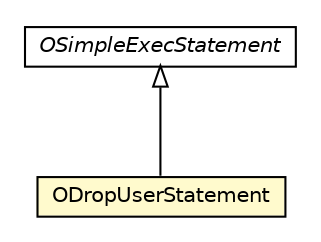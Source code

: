 #!/usr/local/bin/dot
#
# Class diagram 
# Generated by UMLGraph version R5_6-24-gf6e263 (http://www.umlgraph.org/)
#

digraph G {
	edge [fontname="Helvetica",fontsize=10,labelfontname="Helvetica",labelfontsize=10];
	node [fontname="Helvetica",fontsize=10,shape=plaintext];
	nodesep=0.25;
	ranksep=0.5;
	// com.orientechnologies.orient.core.sql.parser.ODropUserStatement
	c2991070 [label=<<table title="com.orientechnologies.orient.core.sql.parser.ODropUserStatement" border="0" cellborder="1" cellspacing="0" cellpadding="2" port="p" bgcolor="lemonChiffon" href="./ODropUserStatement.html">
		<tr><td><table border="0" cellspacing="0" cellpadding="1">
<tr><td align="center" balign="center"> ODropUserStatement </td></tr>
		</table></td></tr>
		</table>>, URL="./ODropUserStatement.html", fontname="Helvetica", fontcolor="black", fontsize=10.0];
	// com.orientechnologies.orient.core.sql.parser.OSimpleExecStatement
	c2991113 [label=<<table title="com.orientechnologies.orient.core.sql.parser.OSimpleExecStatement" border="0" cellborder="1" cellspacing="0" cellpadding="2" port="p" href="./OSimpleExecStatement.html">
		<tr><td><table border="0" cellspacing="0" cellpadding="1">
<tr><td align="center" balign="center"><font face="Helvetica-Oblique"> OSimpleExecStatement </font></td></tr>
		</table></td></tr>
		</table>>, URL="./OSimpleExecStatement.html", fontname="Helvetica", fontcolor="black", fontsize=10.0];
	//com.orientechnologies.orient.core.sql.parser.ODropUserStatement extends com.orientechnologies.orient.core.sql.parser.OSimpleExecStatement
	c2991113:p -> c2991070:p [dir=back,arrowtail=empty];
}

